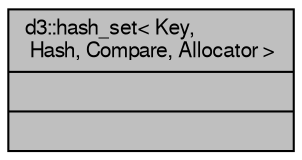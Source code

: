 digraph "d3::hash_set&lt; Key, Hash, Compare, Allocator &gt;"
{
  edge [fontname="FreeSans",fontsize="10",labelfontname="FreeSans",labelfontsize="10"];
  node [fontname="FreeSans",fontsize="10",shape=record];
  Node1 [label="{d3::hash_set\< Key,\l Hash, Compare, Allocator \>\n||}",height=0.2,width=0.4,color="black", fillcolor="grey75", style="filled" fontcolor="black"];
}
